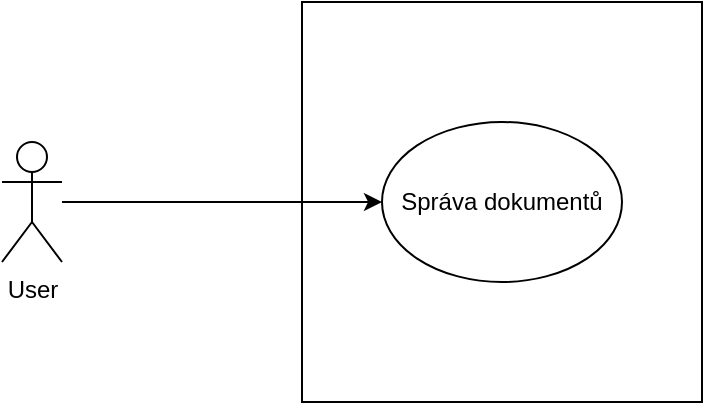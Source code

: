 <mxfile version="22.0.8" type="device">
  <diagram name="Stránka-1" id="cI3uWX92LCvqCi-F18yX">
    <mxGraphModel dx="1290" dy="542" grid="1" gridSize="10" guides="1" tooltips="1" connect="1" arrows="1" fold="1" page="1" pageScale="1" pageWidth="827" pageHeight="1169" math="0" shadow="0">
      <root>
        <mxCell id="0" />
        <mxCell id="1" parent="0" />
        <mxCell id="7ic6Ymto-UGO8lh6j6vC-1" value="" style="whiteSpace=wrap;html=1;aspect=fixed;" vertex="1" parent="1">
          <mxGeometry x="160" y="20" width="200" height="200" as="geometry" />
        </mxCell>
        <mxCell id="7ic6Ymto-UGO8lh6j6vC-2" value="User" style="shape=umlActor;verticalLabelPosition=bottom;verticalAlign=top;html=1;outlineConnect=0;" vertex="1" parent="1">
          <mxGeometry x="10" y="90" width="30" height="60" as="geometry" />
        </mxCell>
        <mxCell id="7ic6Ymto-UGO8lh6j6vC-3" value="Správa dokumentů" style="ellipse;whiteSpace=wrap;html=1;" vertex="1" parent="1">
          <mxGeometry x="200" y="80" width="120" height="80" as="geometry" />
        </mxCell>
        <mxCell id="7ic6Ymto-UGO8lh6j6vC-4" value="" style="endArrow=classic;html=1;rounded=0;entryX=0;entryY=0.5;entryDx=0;entryDy=0;" edge="1" parent="1" source="7ic6Ymto-UGO8lh6j6vC-2" target="7ic6Ymto-UGO8lh6j6vC-3">
          <mxGeometry width="50" height="50" relative="1" as="geometry">
            <mxPoint x="300" y="210" as="sourcePoint" />
            <mxPoint x="350" y="160" as="targetPoint" />
          </mxGeometry>
        </mxCell>
      </root>
    </mxGraphModel>
  </diagram>
</mxfile>
